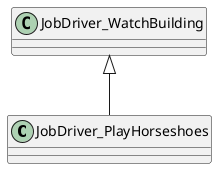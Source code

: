 @startuml
class JobDriver_PlayHorseshoes {
}
JobDriver_WatchBuilding <|-- JobDriver_PlayHorseshoes
@enduml

